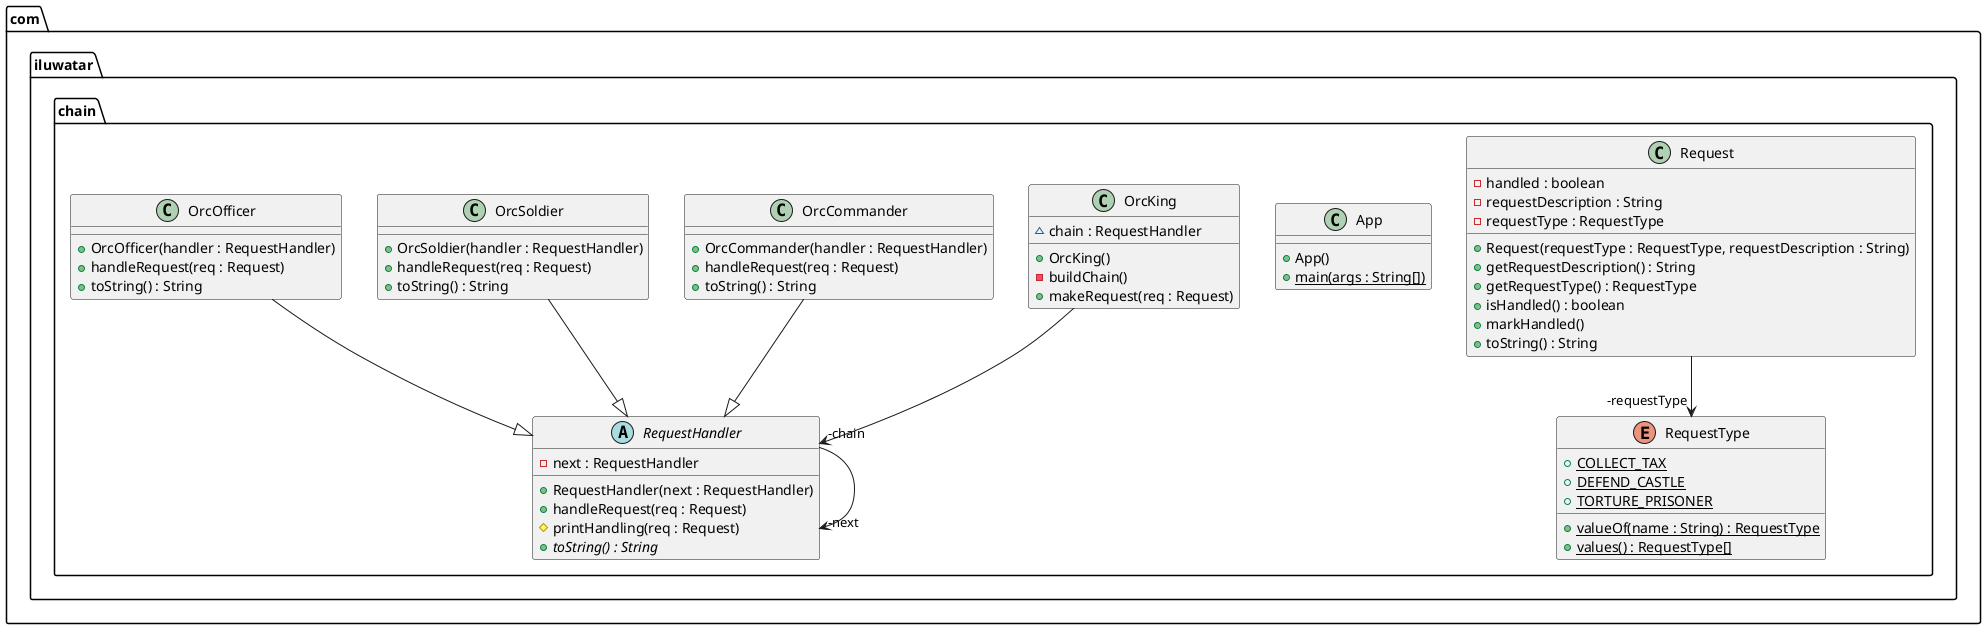 @startuml
package com.iluwatar.chain {
  class OrcCommander {
    + OrcCommander(handler : RequestHandler)
    + handleRequest(req : Request)
    + toString() : String
  }
  class App {
    + App()
    + main(args : String[]) {static}
  }
  class Request {
    - handled : boolean
    - requestDescription : String
    - requestType : RequestType
    + Request(requestType : RequestType, requestDescription : String)
    + getRequestDescription() : String
    + getRequestType() : RequestType
    + isHandled() : boolean
    + markHandled()
    + toString() : String
  }
  class OrcOfficer {
    + OrcOfficer(handler : RequestHandler)
    + handleRequest(req : Request)
    + toString() : String
  }
  class OrcKing {
    ~ chain : RequestHandler
    + OrcKing()
    - buildChain()
    + makeRequest(req : Request)
  }
  class OrcSoldier {
    + OrcSoldier(handler : RequestHandler)
    + handleRequest(req : Request)
    + toString() : String
  }
  abstract class RequestHandler {
    - next : RequestHandler
    + RequestHandler(next : RequestHandler)
    + handleRequest(req : Request)
    # printHandling(req : Request)
    + toString() : String {abstract}
  }
  enum RequestType {
    + COLLECT_TAX {static}
    + DEFEND_CASTLE {static}
    + TORTURE_PRISONER {static}
    + valueOf(name : String) : RequestType {static}
    + values() : RequestType[] {static}
  }
}
RequestHandler -->  "-next" RequestHandler
OrcKing -->  "-chain" RequestHandler
Request -->  "-requestType" RequestType
OrcCommander --|> RequestHandler 
OrcOfficer --|> RequestHandler 
OrcSoldier --|> RequestHandler 
@enduml